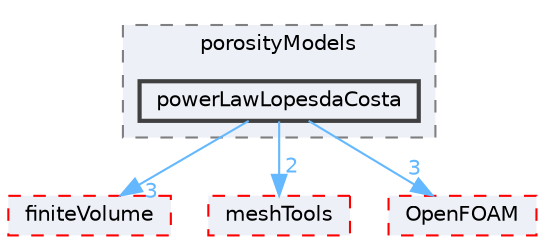 digraph "src/atmosphericModels/porosityModels/powerLawLopesdaCosta"
{
 // LATEX_PDF_SIZE
  bgcolor="transparent";
  edge [fontname=Helvetica,fontsize=10,labelfontname=Helvetica,labelfontsize=10];
  node [fontname=Helvetica,fontsize=10,shape=box,height=0.2,width=0.4];
  compound=true
  subgraph clusterdir_73f7fd65ad0b49e2ce5fa7d967f92c63 {
    graph [ bgcolor="#edf0f7", pencolor="grey50", label="porosityModels", fontname=Helvetica,fontsize=10 style="filled,dashed", URL="dir_73f7fd65ad0b49e2ce5fa7d967f92c63.html",tooltip=""]
  dir_834b71e43a50e9ac81684ad8e45989da [label="powerLawLopesdaCosta", fillcolor="#edf0f7", color="grey25", style="filled,bold", URL="dir_834b71e43a50e9ac81684ad8e45989da.html",tooltip=""];
  }
  dir_9bd15774b555cf7259a6fa18f99fe99b [label="finiteVolume", fillcolor="#edf0f7", color="red", style="filled,dashed", URL="dir_9bd15774b555cf7259a6fa18f99fe99b.html",tooltip=""];
  dir_ae30ad0bef50cf391b24c614251bb9fd [label="meshTools", fillcolor="#edf0f7", color="red", style="filled,dashed", URL="dir_ae30ad0bef50cf391b24c614251bb9fd.html",tooltip=""];
  dir_c5473ff19b20e6ec4dfe5c310b3778a8 [label="OpenFOAM", fillcolor="#edf0f7", color="red", style="filled,dashed", URL="dir_c5473ff19b20e6ec4dfe5c310b3778a8.html",tooltip=""];
  dir_834b71e43a50e9ac81684ad8e45989da->dir_9bd15774b555cf7259a6fa18f99fe99b [headlabel="3", labeldistance=1.5 headhref="dir_003026_001387.html" href="dir_003026_001387.html" color="steelblue1" fontcolor="steelblue1"];
  dir_834b71e43a50e9ac81684ad8e45989da->dir_ae30ad0bef50cf391b24c614251bb9fd [headlabel="2", labeldistance=1.5 headhref="dir_003026_002382.html" href="dir_003026_002382.html" color="steelblue1" fontcolor="steelblue1"];
  dir_834b71e43a50e9ac81684ad8e45989da->dir_c5473ff19b20e6ec4dfe5c310b3778a8 [headlabel="3", labeldistance=1.5 headhref="dir_003026_002695.html" href="dir_003026_002695.html" color="steelblue1" fontcolor="steelblue1"];
}
